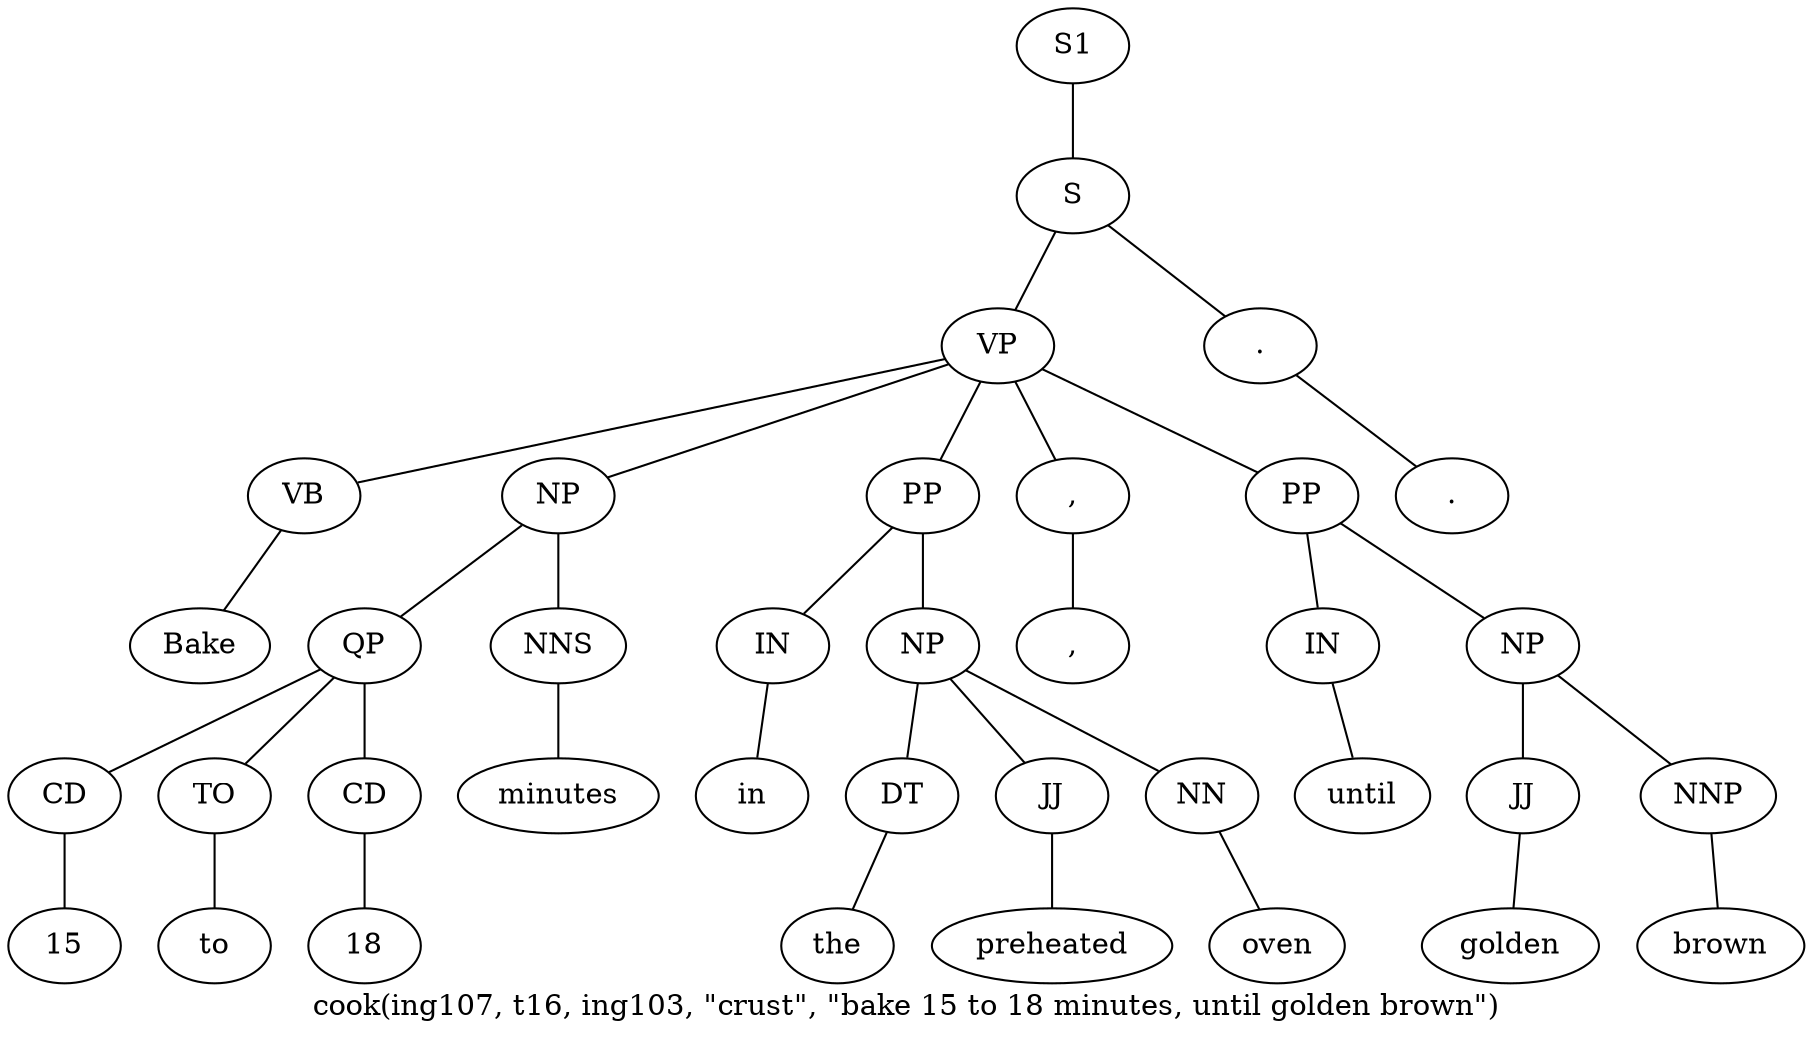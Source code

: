 graph SyntaxGraph {
	label = "cook(ing107, t16, ing103, \"crust\", \"bake 15 to 18 minutes, until golden brown\")";
	Node0 [label="S1"];
	Node1 [label="S"];
	Node2 [label="VP"];
	Node3 [label="VB"];
	Node4 [label="Bake"];
	Node5 [label="NP"];
	Node6 [label="QP"];
	Node7 [label="CD"];
	Node8 [label="15"];
	Node9 [label="TO"];
	Node10 [label="to"];
	Node11 [label="CD"];
	Node12 [label="18"];
	Node13 [label="NNS"];
	Node14 [label="minutes"];
	Node15 [label="PP"];
	Node16 [label="IN"];
	Node17 [label="in"];
	Node18 [label="NP"];
	Node19 [label="DT"];
	Node20 [label="the"];
	Node21 [label="JJ"];
	Node22 [label="preheated"];
	Node23 [label="NN"];
	Node24 [label="oven"];
	Node25 [label=","];
	Node26 [label=","];
	Node27 [label="PP"];
	Node28 [label="IN"];
	Node29 [label="until"];
	Node30 [label="NP"];
	Node31 [label="JJ"];
	Node32 [label="golden"];
	Node33 [label="NNP"];
	Node34 [label="brown"];
	Node35 [label="."];
	Node36 [label="."];

	Node0 -- Node1;
	Node1 -- Node2;
	Node1 -- Node35;
	Node2 -- Node3;
	Node2 -- Node5;
	Node2 -- Node15;
	Node2 -- Node25;
	Node2 -- Node27;
	Node3 -- Node4;
	Node5 -- Node6;
	Node5 -- Node13;
	Node6 -- Node7;
	Node6 -- Node9;
	Node6 -- Node11;
	Node7 -- Node8;
	Node9 -- Node10;
	Node11 -- Node12;
	Node13 -- Node14;
	Node15 -- Node16;
	Node15 -- Node18;
	Node16 -- Node17;
	Node18 -- Node19;
	Node18 -- Node21;
	Node18 -- Node23;
	Node19 -- Node20;
	Node21 -- Node22;
	Node23 -- Node24;
	Node25 -- Node26;
	Node27 -- Node28;
	Node27 -- Node30;
	Node28 -- Node29;
	Node30 -- Node31;
	Node30 -- Node33;
	Node31 -- Node32;
	Node33 -- Node34;
	Node35 -- Node36;
}